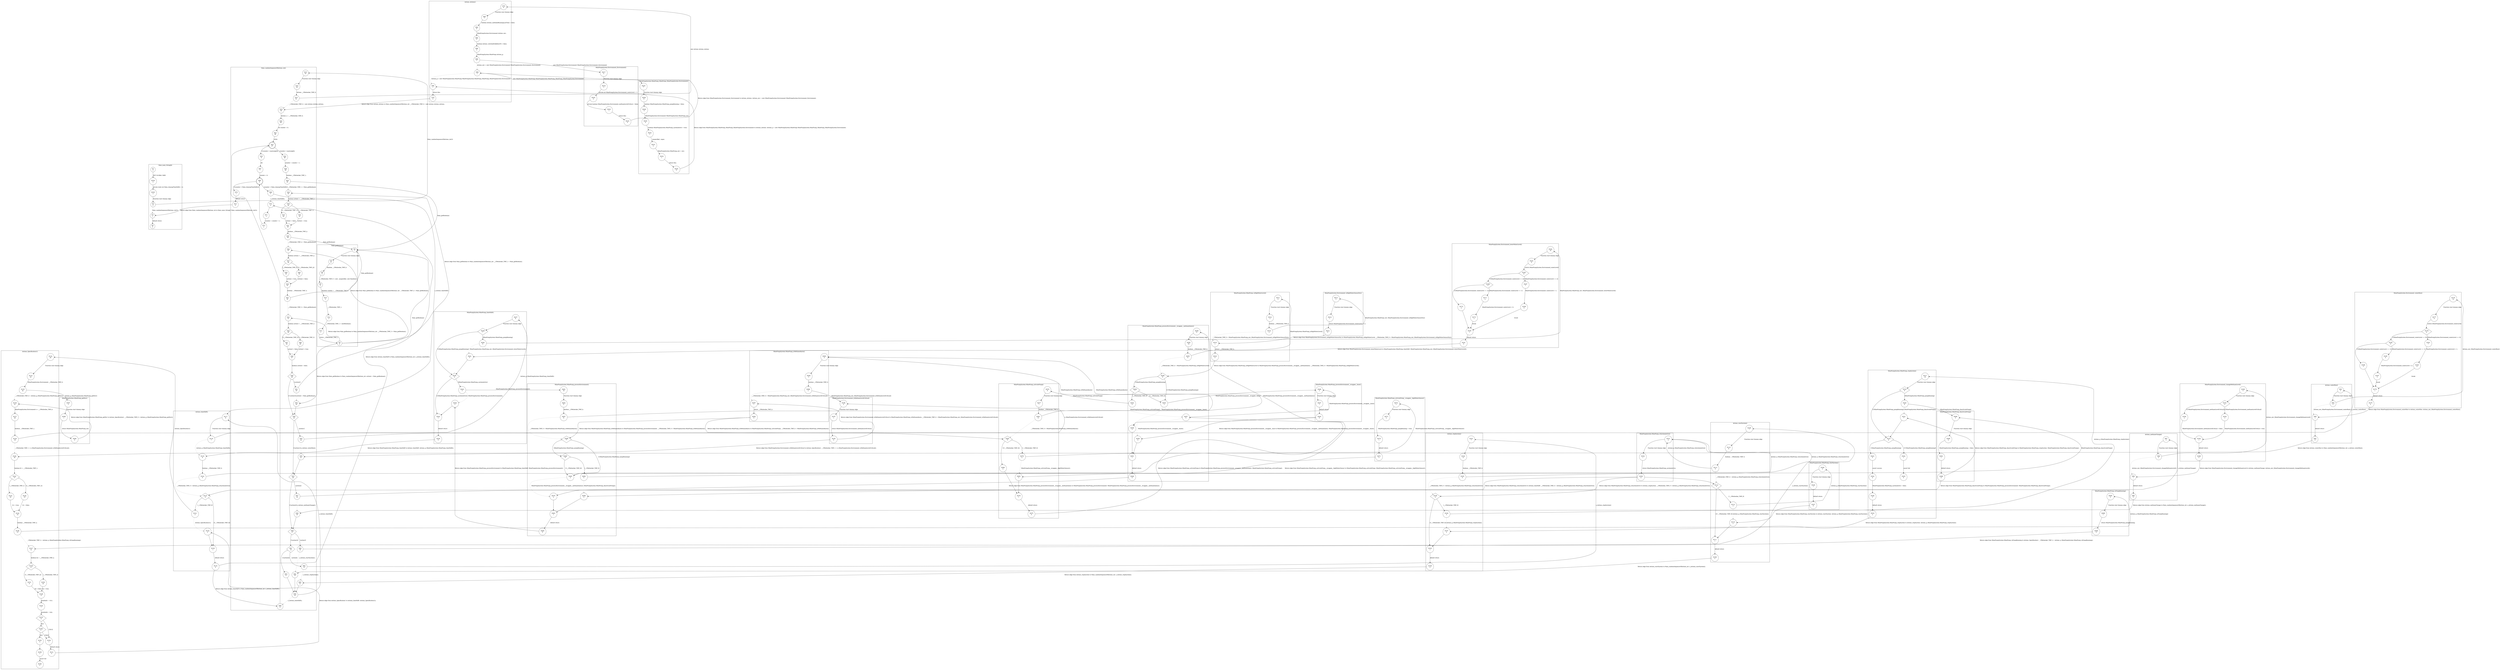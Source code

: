 digraph CFA {
1 [shape="circle" label="N1\n5"]
334 [shape="circle" label="N334\n4"]
335 [shape="circle" label="N335\n3"]
2 [shape="circle" label="N2\n2"]
15 [shape="circle" label="N15\n53"]
16 [shape="circle" label="N16\n52"]
18 [shape="circle" label="N18\n51"]
79 [shape="circle" label="N79\n8"]
80 [shape="circle" label="N80\n7"]
82 [shape="circle" label="N82\n6"]
84 [shape="circle" label="N84\n5"]
86 [shape="circle" label="N86\n4"]
88 [shape="circle" label="N88\n3"]
217 [shape="circle" label="N217\n4"]
218 [shape="circle" label="N218\n3"]
220 [shape="circle" label="N220\n2"]
222 [shape="circle" label="N222\n1"]
216 [shape="circle" label="N216\n0"]
89 [shape="circle" label="N89\n2"]
225 [shape="circle" label="N225\n7"]
226 [shape="circle" label="N226\n6"]
228 [shape="circle" label="N228\n5"]
230 [shape="circle" label="N230\n4"]
232 [shape="circle" label="N232\n3"]
233 [shape="circle" label="N233\n2"]
234 [shape="circle" label="N234\n1"]
224 [shape="circle" label="N224\n0"]
90 [shape="circle" label="N90\n1"]
78 [shape="circle" label="N78\n0"]
19 [shape="circle" label="N19\n50"]
20 [shape="circle" label="N20\n49"]
22 [shape="circle" label="N22\n48"]
23 [shape="doublecircle" label="N23\n47"]
24 [shape="circle" label="N24\n46"]
26 [shape="circle" label="N26\n45"]
28 [shape="circle" label="N28\n44"]
5 [shape="circle" label="N5\n7"]
6 [shape="circle" label="N6\n6"]
8 [shape="circle" label="N8\n5"]
9 [shape="circle" label="N9\n4"]
10 [shape="circle" label="N10\n3"]
12 [shape="circle" label="N12\n2"]
13 [shape="circle" label="N13\n1"]
4 [shape="circle" label="N4\n0"]
52 [shape="circle" label="N52\n24"]
50 [shape="diamond" label="N50\n23"]
54 [shape="circle" label="N54\n22"]
93 [shape="circle" label="N93\n3"]
94 [shape="circle" label="N94\n2"]
176 [shape="circle" label="N176\n10"]
177 [shape="circle" label="N177\n9"]
178 [shape="diamond" label="N178\n8"]
181 [shape="circle" label="N181\n7"]
183 [shape="circle" label="N183\n6"]
179 [shape="circle" label="N179\n1"]
175 [shape="circle" label="N175\n0"]
95 [shape="circle" label="N95\n1"]
92 [shape="circle" label="N92\n0"]
55 [shape="circle" label="N55\n21"]
53 [shape="diamond" label="N53\n20"]
57 [shape="circle" label="N57\n19"]
97 [shape="circle" label="N97\n3"]
98 [shape="circle" label="N98\n2"]
190 [shape="circle" label="N190\n5"]
191 [shape="diamond" label="N191\n4"]
193 [shape="circle" label="N193\n3"]
192 [shape="circle" label="N192\n1"]
189 [shape="circle" label="N189\n0"]
99 [shape="circle" label="N99\n1"]
96 [shape="circle" label="N96\n0"]
58 [shape="circle" label="N58\n18"]
56 [shape="diamond" label="N56\n17"]
60 [shape="circle" label="N60\n16"]
109 [shape="circle" label="N109\n7"]
110 [shape="circle" label="N110\n6"]
113 [shape="circle" label="N113\n5"]
331 [shape="circle" label="N331\n2"]
332 [shape="circle" label="N332\n1"]
330 [shape="circle" label="N330\n0"]
123 [shape="diamond" label="N123\n4"]
121 [shape="circle" label="N121\n3"]
132 [shape="circle" label="N132\n24"]
133 [shape="circle" label="N133\n23"]
135 [shape="circle" label="N135\n22"]
307 [shape="circle" label="N307\n2"]
308 [shape="circle" label="N308\n1"]
306 [shape="circle" label="N306\n0"]
136 [shape="circle" label="N136\n21"]
137 [shape="circle" label="N137\n20"]
139 [shape="circle" label="N139\n19"]
196 [shape="circle" label="N196\n2"]
197 [shape="circle" label="N197\n1"]
195 [shape="circle" label="N195\n0"]
297 [shape="circle" label="N297\n1"]
292 [shape="circle" label="N292\n0"]
268 [shape="diamond" label="N268\n7"]
266 [shape="diamond" label="N266\n6"]
264 [shape="circle" label="N264\n5"]
289 [shape="circle" label="N289\n3"]
290 [shape="circle" label="N290\n2"]
291 [shape="circle" label="N291\n1"]
288 [shape="circle" label="N288\n0"]
321 [shape="circle" label="N321\n7"]
319 [shape="diamond" label="N319\n6"]
323 [shape="circle" label="N323\n5"]
322 [shape="circle" label="N322\n4"]
326 [shape="circle" label="N326\n3"]
316 [shape="circle" label="N316\n2"]
107 [shape="circle" label="N107\n2"]
103 [shape="circle" label="N103\n1"]
100 [shape="circle" label="N100\n0"]
65 [shape="circle" label="N65\n12"]
59 [shape="circle" label="N59\n10"]
117 [shape="circle" label="N117\n8"]
118 [shape="circle" label="N118\n7"]
237 [shape="circle" label="N237\n8"]
238 [shape="diamond" label="N238\n7"]
240 [shape="circle" label="N240\n6"]
162 [shape="circle" label="N162\n10"]
163 [shape="circle" label="N163\n9"]
164 [shape="diamond" label="N164\n8"]
167 [shape="circle" label="N167\n7"]
169 [shape="circle" label="N169\n6"]
165 [shape="circle" label="N165\n1"]
161 [shape="circle" label="N161\n0"]
241 [shape="circle" label="N241\n5"]
239 [shape="diamond" label="N239\n4"]
243 [shape="circle" label="N243\n3"]
261 [shape="circle" label="N261\n10"]
262 [shape="circle" label="N262\n9"]
267 [shape="circle" label="N267\n8"]
293 [shape="circle" label="N293\n4"]
294 [shape="circle" label="N294\n3"]
296 [shape="circle" label="N296\n2"]
244 [shape="circle" label="N244\n2"]
242 [shape="circle" label="N242\n1"]
236 [shape="circle" label="N236\n0"]
119 [shape="circle" label="N119\n6"]
122 [shape="circle" label="N122\n5"]
168 [shape="diamond" label="N168\n5"]
171 [shape="circle" label="N171\n4"]
173 [shape="circle" label="N173\n3"]
172 [shape="circle" label="N172\n2"]
66 [shape="circle" label="N66\n9"]
324 [shape="circle" label="N324\n1"]
325 [shape="circle" label="N325\n0"]
269 [shape="circle" label="N269\n4"]
263 [shape="circle" label="N263\n1"]
260 [shape="circle" label="N260\n0"]
265 [shape="circle" label="N265\n3"]
249 [shape="circle" label="N249\n11"]
250 [shape="circle" label="N250\n10"]
255 [shape="circle" label="N255\n9"]
311 [shape="circle" label="N311\n4"]
312 [shape="circle" label="N312\n3"]
314 [shape="circle" label="N314\n2"]
213 [shape="circle" label="N213\n2"]
214 [shape="circle" label="N214\n1"]
212 [shape="circle" label="N212\n0"]
315 [shape="circle" label="N315\n1"]
310 [shape="circle" label="N310\n0"]
256 [shape="diamond" label="N256\n8"]
254 [shape="diamond" label="N254\n7"]
252 [shape="circle" label="N252\n6"]
276 [shape="circle" label="N276\n8"]
277 [shape="circle" label="N277\n7"]
281 [shape="circle" label="N281\n6"]
282 [shape="diamond" label="N282\n5"]
279 [shape="circle" label="N279\n4"]
272 [shape="circle" label="N272\n3"]
273 [shape="circle" label="N273\n2"]
274 [shape="circle" label="N274\n1"]
271 [shape="circle" label="N271\n0"]
283 [shape="circle" label="N283\n3"]
278 [shape="circle" label="N278\n1"]
275 [shape="circle" label="N275\n0"]
257 [shape="circle" label="N257\n5"]
246 [shape="circle" label="N246\n2"]
247 [shape="circle" label="N247\n1"]
245 [shape="circle" label="N245\n0"]
259 [shape="circle" label="N259\n2"]
251 [shape="circle" label="N251\n1"]
248 [shape="circle" label="N248\n0"]
270 [shape="circle" label="N270\n2"]
258 [shape="circle" label="N258\n4"]
280 [shape="circle" label="N280\n2"]
253 [shape="circle" label="N253\n3"]
140 [shape="circle" label="N140\n18"]
141 [shape="diamond" label="N141\n17"]
143 [shape="circle" label="N143\n16"]
142 [shape="circle" label="N142\n14"]
146 [shape="circle" label="N146\n13"]
285 [shape="circle" label="N285\n2"]
286 [shape="circle" label="N286\n1"]
284 [shape="circle" label="N284\n0"]
147 [shape="circle" label="N147\n12"]
148 [shape="diamond" label="N148\n11"]
150 [shape="circle" label="N150\n10"]
149 [shape="circle" label="N149\n8"]
152 [shape="circle" label="N152\n7"]
153 [shape="diamond" label="N153\n6"]
156 [shape="diamond" label="N156\n5"]
155 [shape="circle" label="N155\n4"]
159 [shape="circle" label="N159\n3"]
160 [shape="circle" label="N160\n2"]
154 [shape="circle" label="N154\n1"]
131 [shape="circle" label="N131\n0"]
124 [shape="circle" label="N124\n2"]
120 [shape="circle" label="N120\n1"]
116 [shape="circle" label="N116\n0"]
72 [shape="circle" label="N72\n4"]
71 [shape="circle" label="N71\n3"]
73 [shape="circle" label="N73\n2"]
68 [shape="doublecircle" label="N68\n6"]
69 [shape="circle" label="N69\n5"]
70 [shape="circle" label="N70\n1"]
14 [shape="circle" label="N14\n0"]
3 [shape="circle" label="N3\n1"]
0 [shape="circle" label="N0\n0"]
151 [shape="circle" label="N151\n9"]
144 [shape="circle" label="N144\n15"]
106 [shape="diamond" label="N106\n4"]
104 [shape="circle" label="N104\n3"]
317 [shape="circle" label="N317\n10"]
318 [shape="diamond" label="N318\n9"]
320 [shape="circle" label="N320\n8"]
114 [shape="diamond" label="N114\n4"]
112 [shape="circle" label="N112\n3"]
328 [shape="circle" label="N328\n2"]
329 [shape="circle" label="N329\n1"]
327 [shape="circle" label="N327\n0"]
115 [shape="circle" label="N115\n2"]
111 [shape="circle" label="N111\n1"]
108 [shape="circle" label="N108\n0"]
62 [shape="circle" label="N62\n15"]
61 [shape="diamond" label="N61\n14"]
64 [shape="circle" label="N64\n13"]
101 [shape="circle" label="N101\n7"]
102 [shape="circle" label="N102\n6"]
105 [shape="circle" label="N105\n5"]
63 [shape="circle" label="N63\n11"]
194 [shape="circle" label="N194\n2"]
182 [shape="diamond" label="N182\n5"]
185 [shape="circle" label="N185\n4"]
187 [shape="circle" label="N187\n3"]
186 [shape="circle" label="N186\n2"]
43 [shape="circle" label="N43\n31"]
44 [shape="diamond" label="N44\n30"]
46 [shape="circle" label="N46\n29"]
45 [shape="circle" label="N45\n27"]
49 [shape="diamond" label="N49\n26"]
51 [shape="circle" label="N51\n25"]
47 [shape="circle" label="N47\n28"]
36 [shape="circle" label="N36\n37"]
37 [shape="diamond" label="N37\n36"]
39 [shape="circle" label="N39\n35"]
38 [shape="circle" label="N38\n33"]
42 [shape="circle" label="N42\n32"]
40 [shape="circle" label="N40\n34"]
29 [shape="circle" label="N29\n43"]
30 [shape="diamond" label="N30\n42"]
32 [shape="circle" label="N32\n41"]
31 [shape="circle" label="N31\n39"]
35 [shape="circle" label="N35\n38"]
33 [shape="circle" label="N33\n40"]
25 [shape="circle" label="N25\n8"]
67 [shape="circle" label="N67\n7"]
node [shape="circle"]
subgraph cluster_Actions_Actions {
label="Actions_Actions()"
79 -> 80 [label="Function start dummy edge"]
80 -> 82 [label=" boolean Actions_methAndRunningLastTime = false;"]
82 -> 84 [label=" MinePumpSystem.Environment Actions_env;"]
84 -> 86 [label=" boolean Actions_switchedOnBeforeTS = false;"]
86 -> 88 [label=" MinePumpSystem.MinePump Actions_p;"]
88 -> 89 [label="Actions_env = new MinePumpSystem.Environment MinePumpSystem.Environment_Environment;" style="dotted" arrowhead="empty"]
89 -> 90 [label="Actions_p = new MinePumpSystem.MinePump MinePumpSystem.MinePump_MinePump_MinePumpSystem.Environment;" style="dotted" arrowhead="empty"]
90 -> 78 [label="return this;"]}
subgraph cluster_Actions_Specification1 {
label="Actions_Specification1()"
132 -> 133 [label="Function start dummy edge"]
133 -> 135 [label="MinePumpSystem.Environment __CPAchecker_TMP_0;"]
135 -> 136 [label="__CPAchecker_TMP_0 = Actions_p_MinePumpSystem.MinePump_getEnv();" style="dotted" arrowhead="empty"]
136 -> 137 [label="MinePumpSystem.Environment e = __CPAchecker_TMP_0;"]
137 -> 139 [label="boolean __CPAchecker_TMP_1;"]
139 -> 140 [label="__CPAchecker_TMP_1 = e_MinePumpSystem.Environment_isMethaneLevelCritical();" style="dotted" arrowhead="empty"]
140 -> 141 [label="boolean b1 = __CPAchecker_TMP_1;"]
141 -> 144 [label="[!(__CPAchecker_TMP_1)]"]
141 -> 143 [label="[__CPAchecker_TMP_1]"]
143 -> 142 [label="b1 = true;"]
142 -> 146 [label="boolean __CPAchecker_TMP_2;"]
146 -> 147 [label="__CPAchecker_TMP_2 = Actions_p_MinePumpSystem.MinePump_isPumpRunning();" style="dotted" arrowhead="empty"]
147 -> 148 [label="boolean b2 = __CPAchecker_TMP_2;"]
148 -> 151 [label="[!(__CPAchecker_TMP_2)]"]
148 -> 150 [label="[__CPAchecker_TMP_2]"]
150 -> 149 [label="b2 = true;"]
149 -> 152 [label="println(b1  + b1);"]
152 -> 153 [label="println(b2  + b2);"]
153 -> 154 [label="[!(b1)]"]
153 -> 156 [label="[b1]"]
156 -> 154 [label="[!(b2)]"]
156 -> 155 [label="[b2]"]
155 -> 159 [label=""]
159 -> 160 [label="assert fail"]
154 -> 131 [label="default return"]
151 -> 149 [label="b2 = false;"]
144 -> 142 [label="b1 = false;"]}
subgraph cluster_Actions_getSystemState {
label="Actions_getSystemState()"
}
subgraph cluster_Actions_methaneChange {
label="Actions_methaneChange()"
97 -> 98 [label="Function start dummy edge"]
98 -> 99 [label="Actions_env_MinePumpSystem.Environment_changeMethaneLevel();" style="dotted" arrowhead="empty"]
99 -> 96 [label="default return"]}
subgraph cluster_Actions_startSystem {
label="Actions_startSystem()"
109 -> 110 [label="Function start dummy edge"]
110 -> 113 [label="boolean __CPAchecker_TMP_0;"]
113 -> 114 [label="__CPAchecker_TMP_0 = Actions_p_MinePumpSystem.MinePump_isSystemActive();" style="dotted" arrowhead="empty"]
114 -> 111 [label="[!(!__CPAchecker_TMP_0)]"]
114 -> 112 [label="[!__CPAchecker_TMP_0]"]
112 -> 115 [label="Actions_p_MinePumpSystem.MinePump_startSystem();" style="dotted" arrowhead="empty"]
115 -> 111 [label=""]
111 -> 108 [label="default return"]}
subgraph cluster_Actions_stopSystem {
label="Actions_stopSystem()"
107 -> 103 [label=""]
103 -> 100 [label="default return"]
106 -> 103 [label="[!(__CPAchecker_TMP_0)]"]
106 -> 104 [label="[__CPAchecker_TMP_0]"]
104 -> 107 [label="Actions_p_MinePumpSystem.MinePump_stopSystem();" style="dotted" arrowhead="empty"]
101 -> 102 [label="Function start dummy edge"]
102 -> 105 [label="boolean __CPAchecker_TMP_0;"]
105 -> 106 [label="__CPAchecker_TMP_0 = Actions_p_MinePumpSystem.MinePump_isSystemActive();" style="dotted" arrowhead="empty"]}
subgraph cluster_Actions_timeShift {
label="Actions_timeShift()"
123 -> 120 [label="[!(__CPAchecker_TMP_0)]"]
123 -> 121 [label="[__CPAchecker_TMP_0]"]
121 -> 124 [label="Actions_Specification1();" style="dotted" arrowhead="empty"]
117 -> 118 [label="Function start dummy edge"]
118 -> 119 [label="Actions_p_MinePumpSystem.MinePump_timeShift();" style="dotted" arrowhead="empty"]
119 -> 122 [label="boolean __CPAchecker_TMP_0;"]
122 -> 123 [label="__CPAchecker_TMP_0 = Actions_p_MinePumpSystem.MinePump_isSystemActive();" style="dotted" arrowhead="empty"]
124 -> 120 [label=""]
120 -> 116 [label="default return"]}
subgraph cluster_Actions_waterRise {
label="Actions_waterRise()"
93 -> 94 [label="Function start dummy edge"]
94 -> 95 [label="Actions_env_MinePumpSystem.Environment_waterRise();" style="dotted" arrowhead="empty"]
95 -> 92 [label="default return"]}
subgraph cluster_Main_Main {
label="Main_Main()"
}
subgraph cluster_Main_getBoolean {
label="Main_getBoolean()"
5 -> 6 [label="Function start dummy edge"]
6 -> 8 [label="Random __CPAchecker_TMP_0;"]
8 -> 9 [label="__CPAchecker_TMP_0 = new _unspecified_ new Random();"]
9 -> 10 [label="Random random = __CPAchecker_TMP_0;"]
10 -> 12 [label="__CPAchecker_TMP_1;"]
12 -> 13 [label="__CPAchecker_TMP_1 = nextBoolean();"]
13 -> 4 [label="return __CPAchecker_TMP_1;"]}
subgraph cluster_Main_main_String_array {
label="Main_main_String[]()"
1 -> 334 [label="INIT GLOBAL VARS"]
334 -> 335 [label="private static int Main_cleanupTimeShifts = 2;"]
335 -> 2 [label="Function start dummy edge"]
2 -> 3 [label="Main_randomSequenceOfActions_int(3);" style="dotted" arrowhead="empty"]
3 -> 0 [label="default return"]}
subgraph cluster_Main_randomSequenceOfActions_int {
label="Main_randomSequenceOfActions_int()"
15 -> 16 [label="Function start dummy edge"]
16 -> 18 [label="Actions __CPAchecker_TMP_0;"]
18 -> 19 [label="__CPAchecker_TMP_0 = new Actions Actions_Actions;" style="dotted" arrowhead="empty"]
19 -> 20 [label="Actions a = __CPAchecker_TMP_0;"]
20 -> 22 [label="int counter = 0;"]
22 -> 23 [label="while"]
23 -> 25 [label="[!(counter < maxLength)]"]
23 -> 24 [label="[counter < maxLength]"]
24 -> 26 [label="counter = counter + 1;"]
26 -> 28 [label="boolean __CPAchecker_TMP_1;"]
28 -> 29 [label="__CPAchecker_TMP_1 = Main_getBoolean();" style="dotted" arrowhead="empty"]
52 -> 50 [label=""]
50 -> 53 [label="[!(action1)]"]
50 -> 54 [label="[action1]"]
54 -> 55 [label="a_Actions_waterRise();" style="dotted" arrowhead="empty"]
55 -> 53 [label=""]
53 -> 56 [label="[!(action2)]"]
53 -> 57 [label="[action2]"]
57 -> 58 [label="a_Actions_methaneChange();" style="dotted" arrowhead="empty"]
58 -> 56 [label=""]
56 -> 61 [label="[!(action3)]"]
56 -> 60 [label="[action3]"]
60 -> 62 [label="a_Actions_startSystem();" style="dotted" arrowhead="empty"]
65 -> 59 [label=""]
59 -> 66 [label="a_Actions_timeShift();" style="dotted" arrowhead="empty"]
66 -> 23 [label=""]
72 -> 71 [label=""]
71 -> 73 [label="counter = counter + 1;"]
73 -> 68 [label=""]
68 -> 70 [label="[!(counter < Main_cleanupTimeShifts)]"]
68 -> 69 [label="[counter < Main_cleanupTimeShifts]"]
69 -> 72 [label="a_Actions_timeShift();" style="dotted" arrowhead="empty"]
70 -> 14 [label="default return"]
62 -> 59 [label=""]
61 -> 63 [label="[!(action4)]"]
61 -> 64 [label="[action4]"]
64 -> 65 [label="a_Actions_stopSystem();" style="dotted" arrowhead="empty"]
63 -> 59 [label=""]
43 -> 44 [label="boolean action3 = __CPAchecker_TMP_3;"]
44 -> 47 [label="[!(__CPAchecker_TMP_3)]"]
44 -> 46 [label="[__CPAchecker_TMP_3]"]
46 -> 45 [label="action3 = true;"]
45 -> 49 [label="boolean action4 = false;"]
49 -> 50 [label="[!(!action3)]"]
49 -> 51 [label="[!action3]"]
51 -> 52 [label="action4 = Main_getBoolean();" style="dotted" arrowhead="empty"]
47 -> 45 [label="action3 = false;"]
36 -> 37 [label="boolean action2 = __CPAchecker_TMP_2;"]
37 -> 40 [label="[!(__CPAchecker_TMP_2)]"]
37 -> 39 [label="[__CPAchecker_TMP_2]"]
39 -> 38 [label="action2 = true;"]
38 -> 42 [label="boolean __CPAchecker_TMP_3;"]
42 -> 43 [label="__CPAchecker_TMP_3 = Main_getBoolean();" style="dotted" arrowhead="empty"]
40 -> 38 [label="action2 = false;"]
29 -> 30 [label="boolean action1 = __CPAchecker_TMP_1;"]
30 -> 33 [label="[!(__CPAchecker_TMP_1)]"]
30 -> 32 [label="[__CPAchecker_TMP_1]"]
32 -> 31 [label="action1 = true;"]
31 -> 35 [label="boolean __CPAchecker_TMP_2;"]
35 -> 36 [label="__CPAchecker_TMP_2 = Main_getBoolean();" style="dotted" arrowhead="empty"]
33 -> 31 [label="action1 = false;"]
25 -> 67 [label="for"]
67 -> 68 [label="counter = 0;"]}
subgraph cluster_MinePumpSystem_Environment_Environment {
label="MinePumpSystem.Environment_Environment()"
217 -> 218 [label="Function start dummy edge"]
218 -> 220 [label="private int MinePumpSystem.Environment_waterLevel = 1;"]
220 -> 222 [label="private boolean MinePumpSystem.Environment_methaneLevelCritical = false;"]
222 -> 216 [label="return this;"]}
subgraph cluster_MinePumpSystem_Environment_changeMethaneLevel {
label="MinePumpSystem.Environment_changeMethaneLevel()"
190 -> 191 [label="Function start dummy edge"]
191 -> 194 [label="[!(!MinePumpSystem.Environment_methaneLevelCritical)]"]
191 -> 193 [label="[!MinePumpSystem.Environment_methaneLevelCritical]"]
193 -> 192 [label="MinePumpSystem.Environment_methaneLevelCritical = true;"]
192 -> 189 [label="default return"]
194 -> 192 [label="MinePumpSystem.Environment_methaneLevelCritical = false;"]}
subgraph cluster_MinePumpSystem_Environment_getWaterLevel {
label="MinePumpSystem.Environment_getWaterLevel()"
}
subgraph cluster_MinePumpSystem_Environment_isHighWaterSensorDry {
label="MinePumpSystem.Environment_isHighWaterSensorDry()"
213 -> 214 [label="Function start dummy edge"]
214 -> 212 [label="return MinePumpSystem.Environment_waterLevel != 2;"]}
subgraph cluster_MinePumpSystem_Environment_isLowWaterSensorDry {
label="MinePumpSystem.Environment_isLowWaterSensorDry()"
}
subgraph cluster_MinePumpSystem_Environment_isMethaneLevelCritical {
label="MinePumpSystem.Environment_isMethaneLevelCritical()"
196 -> 197 [label="Function start dummy edge"]
197 -> 195 [label="return MinePumpSystem.Environment_methaneLevelCritical;"]}
subgraph cluster_MinePumpSystem_Environment_lowerWaterLevel {
label="MinePumpSystem.Environment_lowerWaterLevel()"
162 -> 163 [label="Function start dummy edge"]
163 -> 164 [label="switch (MinePumpSystem.Environment_waterLevel)"]
164 -> 168 [label="[!(MinePumpSystem.Environment_waterLevel == 2)]"]
164 -> 167 [label="[MinePumpSystem.Environment_waterLevel == 2]"]
167 -> 169 [label="MinePumpSystem.Environment_waterLevel = 1;"]
169 -> 165 [label="break"]
165 -> 161 [label="default return"]
168 -> 172 [label="[!(MinePumpSystem.Environment_waterLevel == 1)]"]
168 -> 171 [label="[MinePumpSystem.Environment_waterLevel == 1]"]
171 -> 173 [label="MinePumpSystem.Environment_waterLevel = 0;"]
173 -> 165 [label="break"]
172 -> 165 [label=""]}
subgraph cluster_MinePumpSystem_Environment_toString {
label="MinePumpSystem.Environment_toString()"
}
subgraph cluster_MinePumpSystem_Environment_waterRise {
label="MinePumpSystem.Environment_waterRise()"
176 -> 177 [label="Function start dummy edge"]
177 -> 178 [label="switch (MinePumpSystem.Environment_waterLevel)"]
178 -> 182 [label="[!(MinePumpSystem.Environment_waterLevel == 0)]"]
178 -> 181 [label="[MinePumpSystem.Environment_waterLevel == 0]"]
181 -> 183 [label="MinePumpSystem.Environment_waterLevel = 1;"]
183 -> 179 [label="break"]
179 -> 175 [label="default return"]
182 -> 186 [label="[!(MinePumpSystem.Environment_waterLevel == 1)]"]
182 -> 185 [label="[MinePumpSystem.Environment_waterLevel == 1]"]
185 -> 187 [label="MinePumpSystem.Environment_waterLevel = 2;"]
187 -> 179 [label="break"]
186 -> 179 [label=""]}
subgraph cluster_MinePumpSystem_MinePump_MinePump_MinePumpSystem_Environment {
label="MinePumpSystem.MinePump_MinePump_MinePumpSystem.Environment()"
225 -> 226 [label="Function start dummy edge"]
226 -> 228 [label=" boolean MinePumpSystem.MinePump_pumpRunning = false;"]
228 -> 230 [label=" MinePumpSystem.Environment MinePumpSystem.MinePump_env;"]
230 -> 232 [label=" boolean MinePumpSystem.MinePump_systemActive = true;"]
232 -> 233 [label="_unspecified_ super;"]
233 -> 234 [label="MinePumpSystem.MinePump_env = env;"]
234 -> 224 [label="return this;"]}
subgraph cluster_MinePumpSystem_MinePump_activatePump {
label="MinePumpSystem.MinePump_activatePump()"
276 -> 277 [label="Function start dummy edge"]
277 -> 281 [label="boolean __CPAchecker_TMP_0;"]
281 -> 282 [label="__CPAchecker_TMP_0 = MinePumpSystem.MinePump_isMethaneAlarm();" style="dotted" arrowhead="empty"]
282 -> 280 [label="[!(!__CPAchecker_TMP_0)]"]
282 -> 279 [label="[!__CPAchecker_TMP_0]"]
279 -> 283 [label="MinePumpSystem.MinePump_activatePump__wrappee__highWaterSensor();" style="dotted" arrowhead="empty"]
283 -> 278 [label=""]
278 -> 275 [label="default return"]
280 -> 278 [label=""]}
subgraph cluster_MinePumpSystem_MinePump_activatePump__wrappee__highWaterSensor {
label="MinePumpSystem.MinePump_activatePump__wrappee__highWaterSensor()"
272 -> 273 [label="Function start dummy edge"]
273 -> 274 [label="MinePumpSystem.MinePump_pumpRunning = true;"]
274 -> 271 [label="default return"]}
subgraph cluster_MinePumpSystem_MinePump_deactivatePump {
label="MinePumpSystem.MinePump_deactivatePump()"
289 -> 290 [label="Function start dummy edge"]
290 -> 291 [label="MinePumpSystem.MinePump_pumpRunning = false;"]
291 -> 288 [label="default return"]}
subgraph cluster_MinePumpSystem_MinePump_getEnv {
label="MinePumpSystem.MinePump_getEnv()"
307 -> 308 [label="Function start dummy edge"]
308 -> 306 [label="return MinePumpSystem.MinePump_env;"]}
subgraph cluster_MinePumpSystem_MinePump_isHighWaterLevel {
label="MinePumpSystem.MinePump_isHighWaterLevel()"
311 -> 312 [label="Function start dummy edge"]
312 -> 314 [label="boolean __CPAchecker_TMP_0;"]
314 -> 315 [label="__CPAchecker_TMP_0 = MinePumpSystem.MinePump_env_MinePumpSystem.Environment_isHighWaterSensorDry();" style="dotted" arrowhead="empty"]
315 -> 310 [label="return !__CPAchecker_TMP_0;"]}
subgraph cluster_MinePumpSystem_MinePump_isMethaneAlarm {
label="MinePumpSystem.MinePump_isMethaneAlarm()"
297 -> 292 [label="return __CPAchecker_TMP_0;"]
293 -> 294 [label="Function start dummy edge"]
294 -> 296 [label="boolean __CPAchecker_TMP_0;"]
296 -> 297 [label="__CPAchecker_TMP_0 = MinePumpSystem.MinePump_env_MinePumpSystem.Environment_isMethaneLevelCritical();" style="dotted" arrowhead="empty"]}
subgraph cluster_MinePumpSystem_MinePump_isPumpRunning {
label="MinePumpSystem.MinePump_isPumpRunning()"
285 -> 286 [label="Function start dummy edge"]
286 -> 284 [label="return MinePumpSystem.MinePump_pumpRunning;"]}
subgraph cluster_MinePumpSystem_MinePump_isSystemActive {
label="MinePumpSystem.MinePump_isSystemActive()"
331 -> 332 [label="Function start dummy edge"]
332 -> 330 [label="return MinePumpSystem.MinePump_systemActive;"]}
subgraph cluster_MinePumpSystem_MinePump_processEnvironment {
label="MinePumpSystem.MinePump_processEnvironment()"
268 -> 265 [label="[!(MinePumpSystem.MinePump_pumpRunning)]"]
268 -> 266 [label="[MinePumpSystem.MinePump_pumpRunning]"]
266 -> 265 [label="[!(__CPAchecker_TMP_0)]"]
266 -> 264 [label="[__CPAchecker_TMP_0]"]
264 -> 269 [label="MinePumpSystem.MinePump_deactivatePump();" style="dotted" arrowhead="empty"]
261 -> 262 [label="Function start dummy edge"]
262 -> 267 [label="boolean __CPAchecker_TMP_0;"]
267 -> 268 [label="__CPAchecker_TMP_0 = MinePumpSystem.MinePump_isMethaneAlarm();" style="dotted" arrowhead="empty"]
269 -> 263 [label=""]
263 -> 260 [label="default return"]
265 -> 270 [label="MinePumpSystem.MinePump_processEnvironment__wrappee__methaneQuery();" style="dotted" arrowhead="empty"]
270 -> 263 [label=""]}
subgraph cluster_MinePumpSystem_MinePump_processEnvironment__wrappee__base {
label="MinePumpSystem.MinePump_processEnvironment__wrappee__base()"
246 -> 247 [label="Function start dummy edge"]
247 -> 245 [label="default return"]}
subgraph cluster_MinePumpSystem_MinePump_processEnvironment__wrappee__methaneQuery {
label="MinePumpSystem.MinePump_processEnvironment__wrappee__methaneQuery()"
249 -> 250 [label="Function start dummy edge"]
250 -> 255 [label="boolean __CPAchecker_TMP_0;"]
255 -> 256 [label="__CPAchecker_TMP_0 = MinePumpSystem.MinePump_isHighWaterLevel();" style="dotted" arrowhead="empty"]
256 -> 253 [label="[!(!MinePumpSystem.MinePump_pumpRunning)]"]
256 -> 254 [label="[!MinePumpSystem.MinePump_pumpRunning]"]
254 -> 253 [label="[!(__CPAchecker_TMP_0)]"]
254 -> 252 [label="[__CPAchecker_TMP_0]"]
252 -> 257 [label="MinePumpSystem.MinePump_activatePump();" style="dotted" arrowhead="empty"]
257 -> 258 [label="MinePumpSystem.MinePump_processEnvironment__wrappee__base();" style="dotted" arrowhead="empty"]
259 -> 251 [label=""]
251 -> 248 [label="default return"]
258 -> 251 [label=""]
253 -> 259 [label="MinePumpSystem.MinePump_processEnvironment__wrappee__base();" style="dotted" arrowhead="empty"]}
subgraph cluster_MinePumpSystem_MinePump_startSystem {
label="MinePumpSystem.MinePump_startSystem()"
328 -> 329 [label="Function start dummy edge"]
329 -> 327 [label="default return"]}
subgraph cluster_MinePumpSystem_MinePump_stopSystem {
label="MinePumpSystem.MinePump_stopSystem()"
321 -> 319 [label=""]
319 -> 324 [label="[!(!MinePumpSystem.MinePump_pumpRunning)]"]
319 -> 323 [label="[!MinePumpSystem.MinePump_pumpRunning]"]
323 -> 322 [label="assert success"]
322 -> 326 [label="MinePumpSystem.MinePump_systemActive = false;"]
326 -> 316 [label="default return"]
324 -> 325 [label="assert fail"]
317 -> 318 [label="Function start dummy edge"]
318 -> 319 [label="[!(MinePumpSystem.MinePump_pumpRunning)]"]
318 -> 320 [label="[MinePumpSystem.MinePump_pumpRunning]"]
320 -> 321 [label="MinePumpSystem.MinePump_deactivatePump();" style="dotted" arrowhead="empty"]}
subgraph cluster_MinePumpSystem_MinePump_timeShift {
label="MinePumpSystem.MinePump_timeShift()"
237 -> 238 [label="Function start dummy edge"]
238 -> 239 [label="[!(MinePumpSystem.MinePump_pumpRunning)]"]
238 -> 240 [label="[MinePumpSystem.MinePump_pumpRunning]"]
240 -> 241 [label="MinePumpSystem.MinePump_env_MinePumpSystem.Environment_lowerWaterLevel();" style="dotted" arrowhead="empty"]
241 -> 239 [label=""]
239 -> 242 [label="[!(MinePumpSystem.MinePump_systemActive)]"]
239 -> 243 [label="[MinePumpSystem.MinePump_systemActive]"]
243 -> 244 [label="MinePumpSystem.MinePump_processEnvironment();" style="dotted" arrowhead="empty"]
244 -> 242 [label=""]
242 -> 236 [label="default return"]}
subgraph cluster_MinePumpSystem_MinePump_toString {
label="MinePumpSystem.MinePump_toString()"
}
2 -> 15 [label="Main_randomSequenceOfActions_int(3)"]
18 -> 79 [label="new Actions Actions_Actions"]
88 -> 217 [label="new MinePumpSystem.Environment MinePumpSystem.Environment_Environment"]
216 -> 89 [label="Return edge from MinePumpSystem.Environment_Environment to Actions_Actions: Actions_env = new MinePumpSystem.Environment MinePumpSystem.Environment_Environment;"]
89 -> 225 [label="new MinePumpSystem.MinePump MinePumpSystem.MinePump_MinePump_MinePumpSystem.Environment"]
224 -> 90 [label="Return edge from MinePumpSystem.MinePump_MinePump_MinePumpSystem.Environment to Actions_Actions: Actions_p = new MinePumpSystem.MinePump MinePumpSystem.MinePump_MinePump_MinePumpSystem.Environment;"]
78 -> 19 [label="Return edge from Actions_Actions to Main_randomSequenceOfActions_int: __CPAchecker_TMP_0 = new Actions Actions_Actions;"]
28 -> 5 [label="Main_getBoolean()"]
4 -> 29 [label="Return edge from Main_getBoolean to Main_randomSequenceOfActions_int: __CPAchecker_TMP_1 = Main_getBoolean();"]
4 -> 36 [label="Return edge from Main_getBoolean to Main_randomSequenceOfActions_int: __CPAchecker_TMP_2 = Main_getBoolean();"]
4 -> 43 [label="Return edge from Main_getBoolean to Main_randomSequenceOfActions_int: __CPAchecker_TMP_3 = Main_getBoolean();"]
4 -> 52 [label="Return edge from Main_getBoolean to Main_randomSequenceOfActions_int: action4 = Main_getBoolean();"]
54 -> 93 [label="a_Actions_waterRise()"]
94 -> 176 [label="Actions_env_MinePumpSystem.Environment_waterRise()"]
175 -> 95 [label="Return edge from MinePumpSystem.Environment_waterRise to Actions_waterRise: Actions_env_MinePumpSystem.Environment_waterRise();"]
92 -> 55 [label="Return edge from Actions_waterRise to Main_randomSequenceOfActions_int: a_Actions_waterRise();"]
57 -> 97 [label="a_Actions_methaneChange()"]
98 -> 190 [label="Actions_env_MinePumpSystem.Environment_changeMethaneLevel()"]
189 -> 99 [label="Return edge from MinePumpSystem.Environment_changeMethaneLevel to Actions_methaneChange: Actions_env_MinePumpSystem.Environment_changeMethaneLevel();"]
96 -> 58 [label="Return edge from Actions_methaneChange to Main_randomSequenceOfActions_int: a_Actions_methaneChange();"]
60 -> 109 [label="a_Actions_startSystem()"]
113 -> 331 [label="Actions_p_MinePumpSystem.MinePump_isSystemActive()"]
330 -> 114 [label="Return edge from MinePumpSystem.MinePump_isSystemActive to Actions_startSystem: __CPAchecker_TMP_0 = Actions_p_MinePumpSystem.MinePump_isSystemActive();"]
330 -> 106 [label="Return edge from MinePumpSystem.MinePump_isSystemActive to Actions_stopSystem: __CPAchecker_TMP_0 = Actions_p_MinePumpSystem.MinePump_isSystemActive();"]
330 -> 123 [label="Return edge from MinePumpSystem.MinePump_isSystemActive to Actions_timeShift: __CPAchecker_TMP_0 = Actions_p_MinePumpSystem.MinePump_isSystemActive();"]
121 -> 132 [label="Actions_Specification1()"]
135 -> 307 [label="Actions_p_MinePumpSystem.MinePump_getEnv()"]
306 -> 136 [label="Return edge from MinePumpSystem.MinePump_getEnv to Actions_Specification1: __CPAchecker_TMP_0 = Actions_p_MinePumpSystem.MinePump_getEnv();"]
139 -> 196 [label="e_MinePumpSystem.Environment_isMethaneLevelCritical()"]
195 -> 140 [label="Return edge from MinePumpSystem.Environment_isMethaneLevelCritical to Actions_Specification1: __CPAchecker_TMP_1 = e_MinePumpSystem.Environment_isMethaneLevelCritical();"]
195 -> 297 [label="Return edge from MinePumpSystem.Environment_isMethaneLevelCritical to MinePumpSystem.MinePump_isMethaneAlarm: __CPAchecker_TMP_0 = MinePumpSystem.MinePump_env_MinePumpSystem.Environment_isMethaneLevelCritical();"]
292 -> 282 [label="Return edge from MinePumpSystem.MinePump_isMethaneAlarm to MinePumpSystem.MinePump_activatePump: __CPAchecker_TMP_0 = MinePumpSystem.MinePump_isMethaneAlarm();"]
292 -> 268 [label="Return edge from MinePumpSystem.MinePump_isMethaneAlarm to MinePumpSystem.MinePump_processEnvironment: __CPAchecker_TMP_0 = MinePumpSystem.MinePump_isMethaneAlarm();"]
264 -> 289 [label="MinePumpSystem.MinePump_deactivatePump()"]
288 -> 269 [label="Return edge from MinePumpSystem.MinePump_deactivatePump to MinePumpSystem.MinePump_processEnvironment: MinePumpSystem.MinePump_deactivatePump();"]
288 -> 321 [label="Return edge from MinePumpSystem.MinePump_deactivatePump to MinePumpSystem.MinePump_stopSystem: MinePumpSystem.MinePump_deactivatePump();"]
316 -> 107 [label="Return edge from MinePumpSystem.MinePump_stopSystem to Actions_stopSystem: Actions_p_MinePumpSystem.MinePump_stopSystem();"]
100 -> 65 [label="Return edge from Actions_stopSystem to Main_randomSequenceOfActions_int: a_Actions_stopSystem();"]
59 -> 117 [label="a_Actions_timeShift()"]
118 -> 237 [label="Actions_p_MinePumpSystem.MinePump_timeShift()"]
240 -> 162 [label="MinePumpSystem.MinePump_env_MinePumpSystem.Environment_lowerWaterLevel()"]
161 -> 241 [label="Return edge from MinePumpSystem.Environment_lowerWaterLevel to MinePumpSystem.MinePump_timeShift: MinePumpSystem.MinePump_env_MinePumpSystem.Environment_lowerWaterLevel();"]
243 -> 261 [label="MinePumpSystem.MinePump_processEnvironment()"]
267 -> 293 [label="MinePumpSystem.MinePump_isMethaneAlarm()"]
296 -> 196 [label="MinePumpSystem.MinePump_env_MinePumpSystem.Environment_isMethaneLevelCritical()"]
236 -> 119 [label="Return edge from MinePumpSystem.MinePump_timeShift to Actions_timeShift: Actions_p_MinePumpSystem.MinePump_timeShift();"]
122 -> 331 [label="Actions_p_MinePumpSystem.MinePump_isSystemActive()"]
260 -> 244 [label="Return edge from MinePumpSystem.MinePump_processEnvironment to MinePumpSystem.MinePump_timeShift: MinePumpSystem.MinePump_processEnvironment();"]
265 -> 249 [label="MinePumpSystem.MinePump_processEnvironment__wrappee__methaneQuery()"]
255 -> 311 [label="MinePumpSystem.MinePump_isHighWaterLevel()"]
314 -> 213 [label="MinePumpSystem.MinePump_env_MinePumpSystem.Environment_isHighWaterSensorDry()"]
212 -> 315 [label="Return edge from MinePumpSystem.Environment_isHighWaterSensorDry to MinePumpSystem.MinePump_isHighWaterLevel: __CPAchecker_TMP_0 = MinePumpSystem.MinePump_env_MinePumpSystem.Environment_isHighWaterSensorDry();"]
310 -> 256 [label="Return edge from MinePumpSystem.MinePump_isHighWaterLevel to MinePumpSystem.MinePump_processEnvironment__wrappee__methaneQuery: __CPAchecker_TMP_0 = MinePumpSystem.MinePump_isHighWaterLevel();"]
252 -> 276 [label="MinePumpSystem.MinePump_activatePump()"]
281 -> 293 [label="MinePumpSystem.MinePump_isMethaneAlarm()"]
279 -> 272 [label="MinePumpSystem.MinePump_activatePump__wrappee__highWaterSensor()"]
271 -> 283 [label="Return edge from MinePumpSystem.MinePump_activatePump__wrappee__highWaterSensor to MinePumpSystem.MinePump_activatePump: MinePumpSystem.MinePump_activatePump__wrappee__highWaterSensor();"]
275 -> 257 [label="Return edge from MinePumpSystem.MinePump_activatePump to MinePumpSystem.MinePump_processEnvironment__wrappee__methaneQuery: MinePumpSystem.MinePump_activatePump();"]
257 -> 246 [label="MinePumpSystem.MinePump_processEnvironment__wrappee__base()"]
245 -> 258 [label="Return edge from MinePumpSystem.MinePump_processEnvironment__wrappee__base to MinePumpSystem.MinePump_processEnvironment__wrappee__methaneQuery: MinePumpSystem.MinePump_processEnvironment__wrappee__base();"]
245 -> 259 [label="Return edge from MinePumpSystem.MinePump_processEnvironment__wrappee__base to MinePumpSystem.MinePump_processEnvironment__wrappee__methaneQuery: MinePumpSystem.MinePump_processEnvironment__wrappee__base();"]
248 -> 270 [label="Return edge from MinePumpSystem.MinePump_processEnvironment__wrappee__methaneQuery to MinePumpSystem.MinePump_processEnvironment: MinePumpSystem.MinePump_processEnvironment__wrappee__methaneQuery();"]
253 -> 246 [label="MinePumpSystem.MinePump_processEnvironment__wrappee__base()"]
146 -> 285 [label="Actions_p_MinePumpSystem.MinePump_isPumpRunning()"]
284 -> 147 [label="Return edge from MinePumpSystem.MinePump_isPumpRunning to Actions_Specification1: __CPAchecker_TMP_2 = Actions_p_MinePumpSystem.MinePump_isPumpRunning();"]
131 -> 124 [label="Return edge from Actions_Specification1 to Actions_timeShift: Actions_Specification1();"]
116 -> 66 [label="Return edge from Actions_timeShift to Main_randomSequenceOfActions_int: a_Actions_timeShift();"]
116 -> 72 [label="Return edge from Actions_timeShift to Main_randomSequenceOfActions_int: a_Actions_timeShift();"]
69 -> 117 [label="a_Actions_timeShift()"]
14 -> 3 [label="Return edge from Main_randomSequenceOfActions_int to Main_main_String[]: Main_randomSequenceOfActions_int(3);"]
104 -> 317 [label="Actions_p_MinePumpSystem.MinePump_stopSystem()"]
320 -> 289 [label="MinePumpSystem.MinePump_deactivatePump()"]
112 -> 328 [label="Actions_p_MinePumpSystem.MinePump_startSystem()"]
327 -> 115 [label="Return edge from MinePumpSystem.MinePump_startSystem to Actions_startSystem: Actions_p_MinePumpSystem.MinePump_startSystem();"]
108 -> 62 [label="Return edge from Actions_startSystem to Main_randomSequenceOfActions_int: a_Actions_startSystem();"]
64 -> 101 [label="a_Actions_stopSystem()"]
105 -> 331 [label="Actions_p_MinePumpSystem.MinePump_isSystemActive()"]
51 -> 5 [label="Main_getBoolean()"]
42 -> 5 [label="Main_getBoolean()"]
35 -> 5 [label="Main_getBoolean()"]}